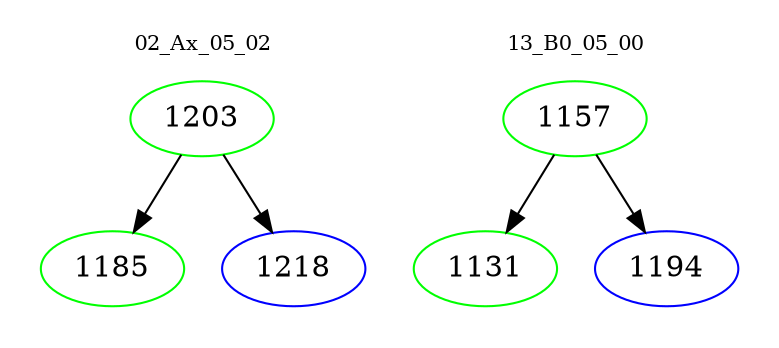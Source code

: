 digraph{
subgraph cluster_0 {
color = white
label = "02_Ax_05_02";
fontsize=10;
T0_1203 [label="1203", color="green"]
T0_1203 -> T0_1185 [color="black"]
T0_1185 [label="1185", color="green"]
T0_1203 -> T0_1218 [color="black"]
T0_1218 [label="1218", color="blue"]
}
subgraph cluster_1 {
color = white
label = "13_B0_05_00";
fontsize=10;
T1_1157 [label="1157", color="green"]
T1_1157 -> T1_1131 [color="black"]
T1_1131 [label="1131", color="green"]
T1_1157 -> T1_1194 [color="black"]
T1_1194 [label="1194", color="blue"]
}
}
